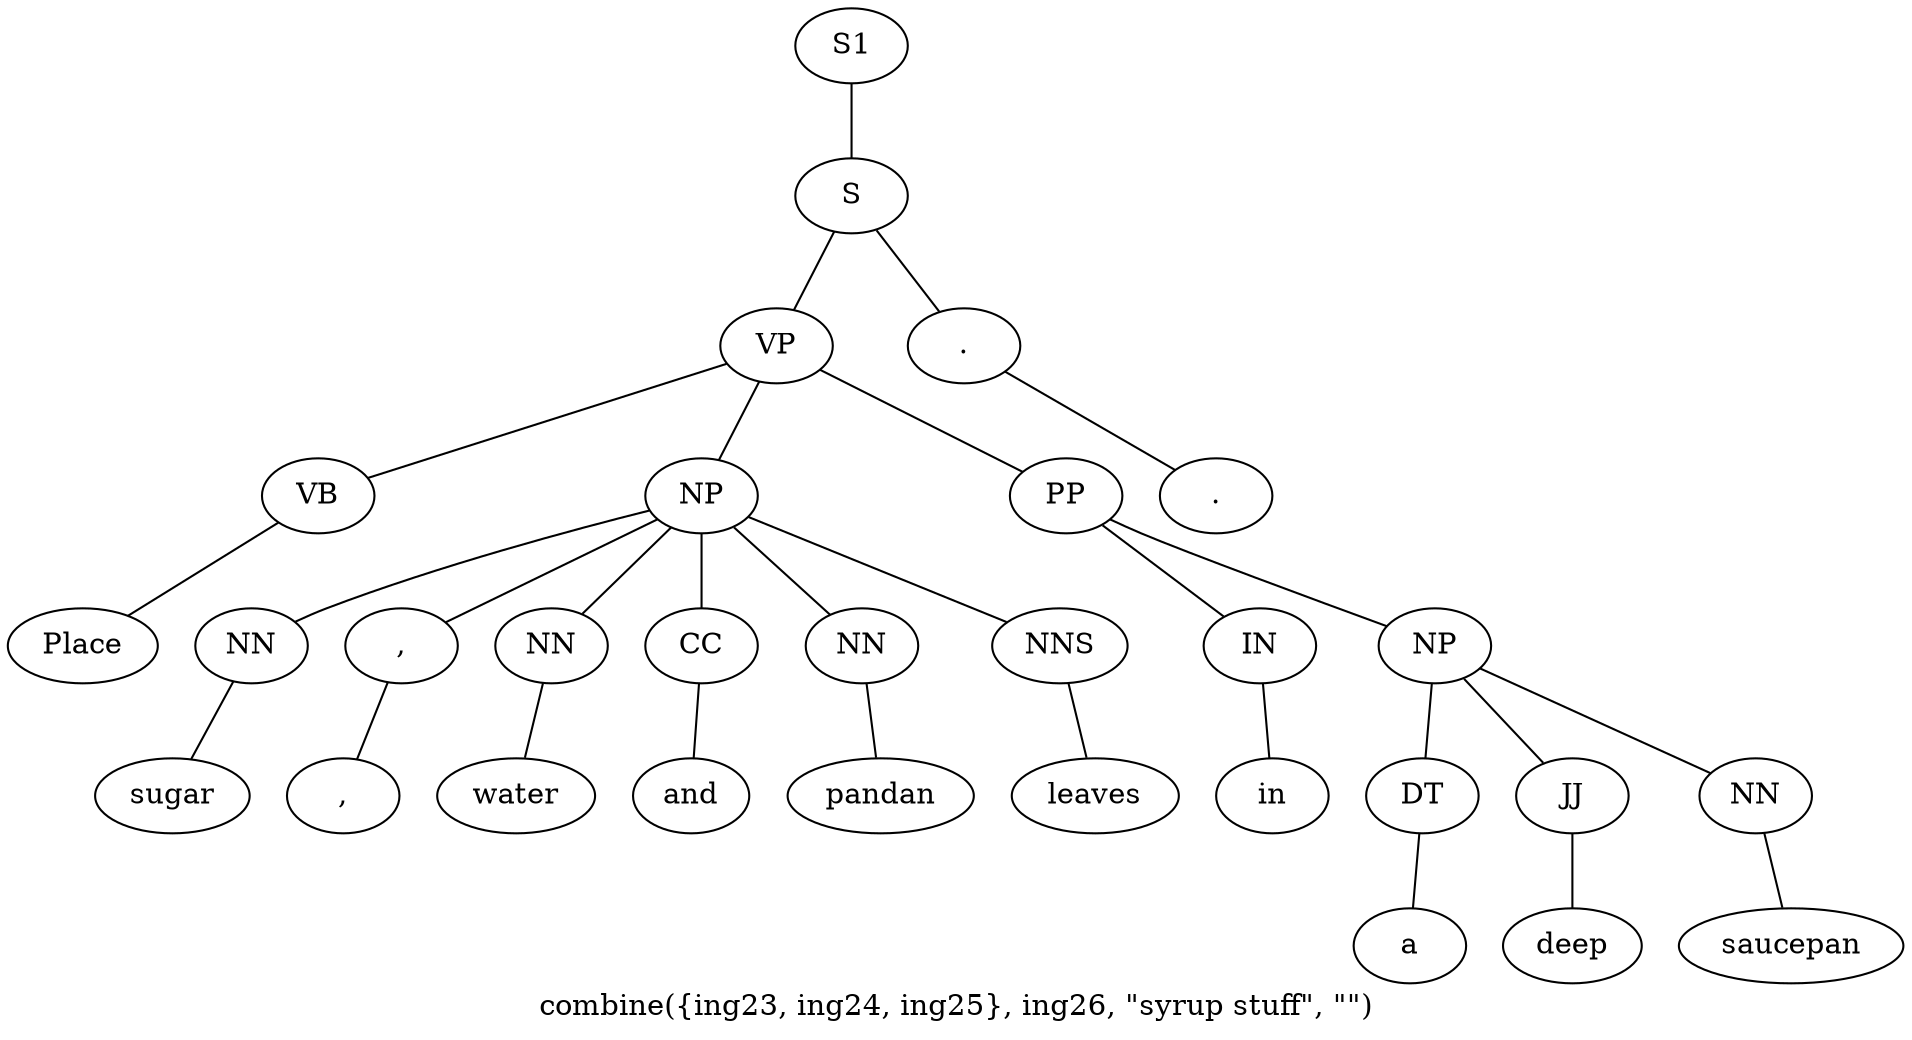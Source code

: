 graph SyntaxGraph {
	label = "combine({ing23, ing24, ing25}, ing26, \"syrup stuff\", \"\")";
	Node0 [label="S1"];
	Node1 [label="S"];
	Node2 [label="VP"];
	Node3 [label="VB"];
	Node4 [label="Place"];
	Node5 [label="NP"];
	Node6 [label="NN"];
	Node7 [label="sugar"];
	Node8 [label=","];
	Node9 [label=","];
	Node10 [label="NN"];
	Node11 [label="water"];
	Node12 [label="CC"];
	Node13 [label="and"];
	Node14 [label="NN"];
	Node15 [label="pandan"];
	Node16 [label="NNS"];
	Node17 [label="leaves"];
	Node18 [label="PP"];
	Node19 [label="IN"];
	Node20 [label="in"];
	Node21 [label="NP"];
	Node22 [label="DT"];
	Node23 [label="a"];
	Node24 [label="JJ"];
	Node25 [label="deep"];
	Node26 [label="NN"];
	Node27 [label="saucepan"];
	Node28 [label="."];
	Node29 [label="."];

	Node0 -- Node1;
	Node1 -- Node2;
	Node1 -- Node28;
	Node2 -- Node3;
	Node2 -- Node5;
	Node2 -- Node18;
	Node3 -- Node4;
	Node5 -- Node6;
	Node5 -- Node8;
	Node5 -- Node10;
	Node5 -- Node12;
	Node5 -- Node14;
	Node5 -- Node16;
	Node6 -- Node7;
	Node8 -- Node9;
	Node10 -- Node11;
	Node12 -- Node13;
	Node14 -- Node15;
	Node16 -- Node17;
	Node18 -- Node19;
	Node18 -- Node21;
	Node19 -- Node20;
	Node21 -- Node22;
	Node21 -- Node24;
	Node21 -- Node26;
	Node22 -- Node23;
	Node24 -- Node25;
	Node26 -- Node27;
	Node28 -- Node29;
}